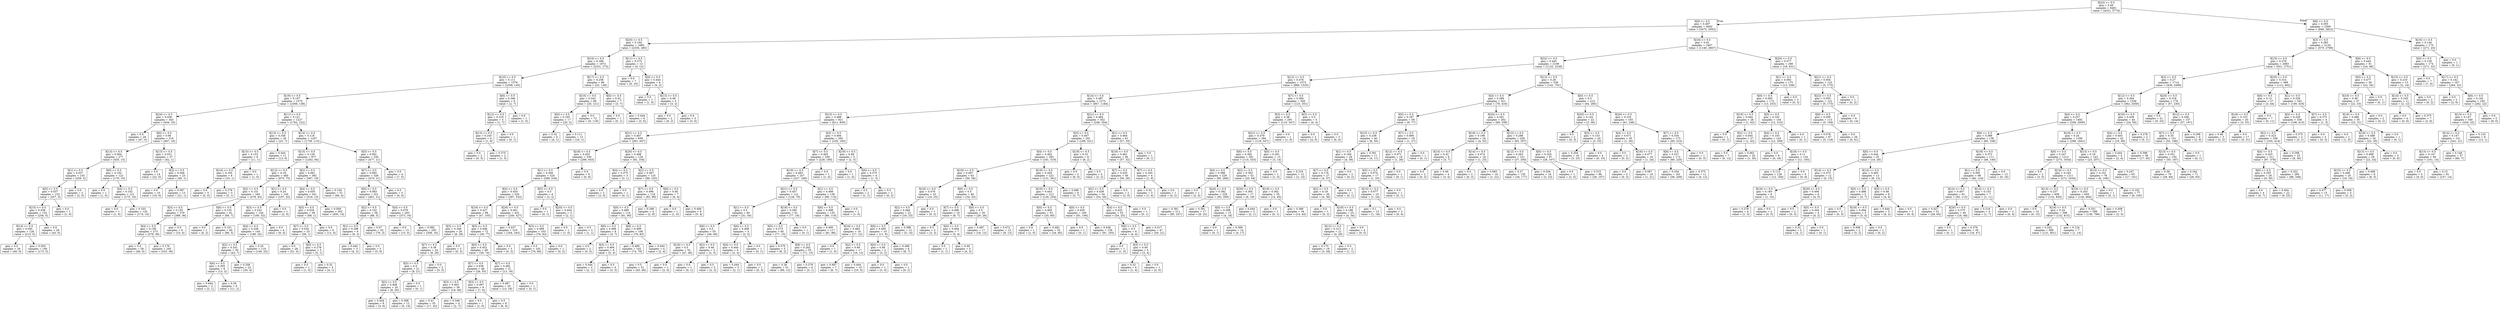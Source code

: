 digraph Tree {
node [shape=box] ;
0 [label="X[23] <= 0.5\ngini = 0.49\nsamples = 6401\nvalue = [4321, 5774]"] ;
1 [label="X[9] <= 0.5\ngini = 0.497\nsamples = 4092\nvalue = [3475, 2952]"] ;
0 -> 1 [labeldistance=2.5, labelangle=45, headlabel="True"] ;
2 [label="X[20] <= 0.5\ngini = 0.194\nsamples = 1685\nvalue = [2335, 285]"] ;
1 -> 2 ;
3 [label="X[16] <= 0.5\ngini = 0.188\nsamples = 1672\nvalue = [2331, 273]"] ;
2 -> 3 ;
4 [label="X[10] <= 0.5\ngini = 0.111\nsamples = 1576\nvalue = [2308, 145]"] ;
3 -> 4 ;
5 [label="X[19] <= 0.5\ngini = 0.107\nsamples = 1570\nvalue = [2306, 138]"] ;
4 -> 5 ;
6 [label="X[24] <= 0.5\ngini = 0.056\nsamples = 343\nvalue = [544, 16]"] ;
5 -> 6 ;
7 [label="gini = 0.0\nsamples = 29\nvalue = [47, 0]"] ;
6 -> 7 ;
8 [label="X[6] <= 0.5\ngini = 0.06\nsamples = 314\nvalue = [497, 16]"] ;
6 -> 8 ;
9 [label="X[13] <= 0.5\ngini = 0.064\nsamples = 277\nvalue = [435, 15]"] ;
8 -> 9 ;
10 [label="X[1] <= 0.5\ngini = 0.037\nsamples = 155\nvalue = [259, 5]"] ;
9 -> 10 ;
11 [label="X[5] <= 0.5\ngini = 0.037\nsamples = 153\nvalue = [257, 5]"] ;
10 -> 11 ;
12 [label="X[15] <= 0.5\ngini = 0.038\nsamples = 152\nvalue = [256, 5]"] ;
11 -> 12 ;
13 [label="X[14] <= 0.5\ngini = 0.045\nsamples = 126\nvalue = [213, 5]"] ;
12 -> 13 ;
14 [label="gini = 0.0\nsamples = 26\nvalue = [40, 0]"] ;
13 -> 14 ;
15 [label="gini = 0.055\nsamples = 100\nvalue = [173, 5]"] ;
13 -> 15 ;
16 [label="gini = 0.0\nsamples = 26\nvalue = [43, 0]"] ;
12 -> 16 ;
17 [label="gini = 0.0\nsamples = 1\nvalue = [1, 0]"] ;
11 -> 17 ;
18 [label="gini = 0.0\nsamples = 2\nvalue = [2, 0]"] ;
10 -> 18 ;
19 [label="X[0] <= 0.5\ngini = 0.102\nsamples = 122\nvalue = [176, 10]"] ;
9 -> 19 ;
20 [label="gini = 0.0\nsamples = 1\nvalue = [1, 0]"] ;
19 -> 20 ;
21 [label="X[4] <= 0.5\ngini = 0.102\nsamples = 121\nvalue = [175, 10]"] ;
19 -> 21 ;
22 [label="gini = 0.0\nsamples = 1\nvalue = [1, 0]"] ;
21 -> 22 ;
23 [label="gini = 0.103\nsamples = 120\nvalue = [174, 10]"] ;
21 -> 23 ;
24 [label="X[13] <= 0.5\ngini = 0.031\nsamples = 37\nvalue = [62, 1]"] ;
8 -> 24 ;
25 [label="gini = 0.0\nsamples = 14\nvalue = [22, 0]"] ;
24 -> 25 ;
26 [label="X[2] <= 0.5\ngini = 0.048\nsamples = 23\nvalue = [40, 1]"] ;
24 -> 26 ;
27 [label="gini = 0.0\nsamples = 10\nvalue = [19, 0]"] ;
26 -> 27 ;
28 [label="gini = 0.087\nsamples = 13\nvalue = [21, 1]"] ;
26 -> 28 ;
29 [label="X[11] <= 0.5\ngini = 0.121\nsamples = 1227\nvalue = [1762, 122]"] ;
5 -> 29 ;
30 [label="X[13] <= 0.5\ngini = 0.358\nsamples = 20\nvalue = [23, 7]"] ;
29 -> 30 ;
31 [label="X[15] <= 0.5\ngini = 0.153\nsamples = 9\nvalue = [11, 1]"] ;
30 -> 31 ;
32 [label="X[14] <= 0.5\ngini = 0.165\nsamples = 8\nvalue = [10, 1]"] ;
31 -> 32 ;
33 [label="gini = 0.0\nsamples = 5\nvalue = [5, 0]"] ;
32 -> 33 ;
34 [label="gini = 0.278\nsamples = 3\nvalue = [5, 1]"] ;
32 -> 34 ;
35 [label="gini = 0.0\nsamples = 1\nvalue = [1, 0]"] ;
31 -> 35 ;
36 [label="gini = 0.444\nsamples = 11\nvalue = [12, 6]"] ;
30 -> 36 ;
37 [label="X[14] <= 0.5\ngini = 0.116\nsamples = 1207\nvalue = [1739, 115]"] ;
29 -> 37 ;
38 [label="X[15] <= 0.5\ngini = 0.129\nsamples = 877\nvalue = [1262, 94]"] ;
37 -> 38 ;
39 [label="X[12] <= 0.5\ngini = 0.18\nsamples = 485\nvalue = [675, 75]"] ;
38 -> 39 ;
40 [label="X[2] <= 0.5\ngini = 0.151\nsamples = 340\nvalue = [478, 43]"] ;
39 -> 40 ;
41 [label="X[3] <= 0.5\ngini = 0.155\nsamples = 279\nvalue = [389, 36]"] ;
40 -> 41 ;
42 [label="X[4] <= 0.5\ngini = 0.158\nsamples = 273\nvalue = [379, 36]"] ;
41 -> 42 ;
43 [label="gini = 0.0\nsamples = 28\nvalue = [46, 0]"] ;
42 -> 43 ;
44 [label="gini = 0.176\nsamples = 245\nvalue = [333, 36]"] ;
42 -> 44 ;
45 [label="gini = 0.0\nsamples = 6\nvalue = [10, 0]"] ;
41 -> 45 ;
46 [label="X[6] <= 0.5\ngini = 0.135\nsamples = 61\nvalue = [89, 7]"] ;
40 -> 46 ;
47 [label="gini = 0.0\nsamples = 1\nvalue = [0, 2]"] ;
46 -> 47 ;
48 [label="gini = 0.101\nsamples = 60\nvalue = [89, 5]"] ;
46 -> 48 ;
49 [label="X[1] <= 0.5\ngini = 0.24\nsamples = 145\nvalue = [197, 32]"] ;
39 -> 49 ;
50 [label="X[3] <= 0.5\ngini = 0.242\nsamples = 144\nvalue = [195, 32]"] ;
49 -> 50 ;
51 [label="X[4] <= 0.5\ngini = 0.248\nsamples = 140\nvalue = [189, 32]"] ;
50 -> 51 ;
52 [label="X[2] <= 0.5\ngini = 0.241\nsamples = 30\nvalue = [43, 7]"] ;
51 -> 52 ;
53 [label="X[6] <= 0.5\ngini = 0.305\nsamples = 8\nvalue = [13, 3]"] ;
52 -> 53 ;
54 [label="gini = 0.444\nsamples = 2\nvalue = [2, 1]"] ;
53 -> 54 ;
55 [label="gini = 0.26\nsamples = 6\nvalue = [11, 2]"] ;
53 -> 55 ;
56 [label="gini = 0.208\nsamples = 22\nvalue = [30, 4]"] ;
52 -> 56 ;
57 [label="gini = 0.25\nsamples = 110\nvalue = [146, 25]"] ;
51 -> 57 ;
58 [label="gini = 0.0\nsamples = 4\nvalue = [6, 0]"] ;
50 -> 58 ;
59 [label="gini = 0.0\nsamples = 1\nvalue = [2, 0]"] ;
49 -> 59 ;
60 [label="X[2] <= 0.5\ngini = 0.061\nsamples = 392\nvalue = [587, 19]"] ;
38 -> 60 ;
61 [label="X[4] <= 0.5\ngini = 0.055\nsamples = 341\nvalue = [518, 15]"] ;
60 -> 61 ;
62 [label="X[5] <= 0.5\ngini = 0.029\nsamples = 39\nvalue = [68, 1]"] ;
61 -> 62 ;
63 [label="X[7] <= 0.5\ngini = 0.034\nsamples = 33\nvalue = [56, 1]"] ;
62 -> 63 ;
64 [label="gini = 0.0\nsamples = 28\nvalue = [51, 0]"] ;
63 -> 64 ;
65 [label="X[0] <= 0.5\ngini = 0.278\nsamples = 5\nvalue = [5, 1]"] ;
63 -> 65 ;
66 [label="gini = 0.0\nsamples = 1\nvalue = [1, 0]"] ;
65 -> 66 ;
67 [label="gini = 0.32\nsamples = 4\nvalue = [4, 1]"] ;
65 -> 67 ;
68 [label="gini = 0.0\nsamples = 6\nvalue = [12, 0]"] ;
62 -> 68 ;
69 [label="gini = 0.059\nsamples = 302\nvalue = [450, 14]"] ;
61 -> 69 ;
70 [label="gini = 0.104\nsamples = 51\nvalue = [69, 4]"] ;
60 -> 70 ;
71 [label="X[5] <= 0.5\ngini = 0.081\nsamples = 330\nvalue = [477, 21]"] ;
37 -> 71 ;
72 [label="X[7] <= 0.5\ngini = 0.082\nsamples = 326\nvalue = [470, 21]"] ;
71 -> 72 ;
73 [label="X[0] <= 0.5\ngini = 0.083\nsamples = 321\nvalue = [461, 21]"] ;
72 -> 73 ;
74 [label="X[2] <= 0.5\ngini = 0.102\nsamples = 58\nvalue = [88, 5]"] ;
73 -> 74 ;
75 [label="X[1] <= 0.5\ngini = 0.298\nsamples = 6\nvalue = [9, 2]"] ;
74 -> 75 ;
76 [label="gini = 0.444\nsamples = 3\nvalue = [4, 2]"] ;
75 -> 76 ;
77 [label="gini = 0.0\nsamples = 3\nvalue = [5, 0]"] ;
75 -> 77 ;
78 [label="gini = 0.07\nsamples = 52\nvalue = [79, 3]"] ;
74 -> 78 ;
79 [label="X[4] <= 0.5\ngini = 0.079\nsamples = 263\nvalue = [373, 16]"] ;
73 -> 79 ;
80 [label="gini = 0.0\nsamples = 13\nvalue = [15, 0]"] ;
79 -> 80 ;
81 [label="gini = 0.082\nsamples = 250\nvalue = [358, 16]"] ;
79 -> 81 ;
82 [label="gini = 0.0\nsamples = 5\nvalue = [9, 0]"] ;
72 -> 82 ;
83 [label="gini = 0.0\nsamples = 4\nvalue = [7, 0]"] ;
71 -> 83 ;
84 [label="X[6] <= 0.5\ngini = 0.346\nsamples = 6\nvalue = [2, 7]"] ;
4 -> 84 ;
85 [label="X[12] <= 0.5\ngini = 0.219\nsamples = 5\nvalue = [1, 7]"] ;
84 -> 85 ;
86 [label="X[13] <= 0.5\ngini = 0.245\nsamples = 4\nvalue = [1, 6]"] ;
85 -> 86 ;
87 [label="gini = 0.0\nsamples = 2\nvalue = [0, 3]"] ;
86 -> 87 ;
88 [label="gini = 0.375\nsamples = 2\nvalue = [1, 3]"] ;
86 -> 88 ;
89 [label="gini = 0.0\nsamples = 1\nvalue = [0, 1]"] ;
85 -> 89 ;
90 [label="gini = 0.0\nsamples = 1\nvalue = [1, 0]"] ;
84 -> 90 ;
91 [label="X[17] <= 0.5\ngini = 0.258\nsamples = 96\nvalue = [23, 128]"] ;
3 -> 91 ;
92 [label="X[10] <= 0.5\ngini = 0.243\nsamples = 89\nvalue = [20, 121]"] ;
91 -> 92 ;
93 [label="X[0] <= 0.5\ngini = 0.165\nsamples = 17\nvalue = [20, 2]"] ;
92 -> 93 ;
94 [label="gini = 0.32\nsamples = 4\nvalue = [4, 1]"] ;
93 -> 94 ;
95 [label="gini = 0.111\nsamples = 13\nvalue = [16, 1]"] ;
93 -> 95 ;
96 [label="gini = 0.0\nsamples = 72\nvalue = [0, 119]"] ;
92 -> 96 ;
97 [label="X[0] <= 0.5\ngini = 0.42\nsamples = 7\nvalue = [3, 7]"] ;
91 -> 97 ;
98 [label="gini = 0.0\nsamples = 1\nvalue = [0, 1]"] ;
97 -> 98 ;
99 [label="gini = 0.444\nsamples = 6\nvalue = [3, 6]"] ;
97 -> 99 ;
100 [label="X[11] <= 0.5\ngini = 0.375\nsamples = 13\nvalue = [4, 12]"] ;
2 -> 100 ;
101 [label="gini = 0.0\nsamples = 7\nvalue = [0, 10]"] ;
100 -> 101 ;
102 [label="X[0] <= 0.5\ngini = 0.444\nsamples = 6\nvalue = [4, 2]"] ;
100 -> 102 ;
103 [label="gini = 0.0\nsamples = 1\nvalue = [1, 0]"] ;
102 -> 103 ;
104 [label="X[13] <= 0.5\ngini = 0.48\nsamples = 5\nvalue = [3, 2]"] ;
102 -> 104 ;
105 [label="gini = 0.0\nsamples = 2\nvalue = [0, 2]"] ;
104 -> 105 ;
106 [label="gini = 0.0\nsamples = 3\nvalue = [3, 0]"] ;
104 -> 106 ;
107 [label="X[16] <= 0.5\ngini = 0.42\nsamples = 2407\nvalue = [1140, 2667]"] ;
1 -> 107 ;
108 [label="X[22] <= 0.5\ngini = 0.445\nsamples = 2109\nvalue = [1122, 2236]"] ;
107 -> 108 ;
109 [label="X[12] <= 0.5\ngini = 0.476\nsamples = 1573\nvalue = [980, 1535]"] ;
108 -> 109 ;
110 [label="X[14] <= 0.5\ngini = 0.487\nsamples = 1273\nvalue = [857, 1184]"] ;
109 -> 110 ;
111 [label="X[15] <= 0.5\ngini = 0.488\nsamples = 921\nvalue = [611, 830]"] ;
110 -> 111 ;
112 [label="X[21] <= 0.5\ngini = 0.467\nsamples = 658\nvalue = [381, 647]"] ;
111 -> 112 ;
113 [label="X[18] <= 0.5\ngini = 0.453\nsamples = 530\nvalue = [289, 543]"] ;
112 -> 113 ;
114 [label="X[1] <= 0.5\ngini = 0.456\nsamples = 524\nvalue = [289, 534]"] ;
113 -> 114 ;
115 [label="X[4] <= 0.5\ngini = 0.455\nsamples = 520\nvalue = [287, 532]"] ;
114 -> 115 ;
116 [label="X[19] <= 0.5\ngini = 0.427\nsamples = 98\nvalue = [47, 105]"] ;
115 -> 116 ;
117 [label="X[3] <= 0.5\ngini = 0.346\nsamples = 26\nvalue = [8, 28]"] ;
116 -> 117 ;
118 [label="X[7] <= 0.5\ngini = 0.36\nsamples = 24\nvalue = [8, 26]"] ;
117 -> 118 ;
119 [label="X[5] <= 0.5\ngini = 0.4\nsamples = 21\nvalue = [8, 21]"] ;
118 -> 119 ;
120 [label="X[2] <= 0.5\ngini = 0.408\nsamples = 20\nvalue = [8, 20]"] ;
119 -> 120 ;
121 [label="gini = 0.444\nsamples = 8\nvalue = [3, 6]"] ;
120 -> 121 ;
122 [label="gini = 0.388\nsamples = 12\nvalue = [5, 14]"] ;
120 -> 122 ;
123 [label="gini = 0.0\nsamples = 1\nvalue = [0, 1]"] ;
119 -> 123 ;
124 [label="gini = 0.0\nsamples = 3\nvalue = [0, 5]"] ;
118 -> 124 ;
125 [label="gini = 0.0\nsamples = 2\nvalue = [0, 2]"] ;
117 -> 125 ;
126 [label="X[5] <= 0.5\ngini = 0.446\nsamples = 72\nvalue = [39, 77]"] ;
116 -> 126 ;
127 [label="X[0] <= 0.5\ngini = 0.452\nsamples = 69\nvalue = [39, 74]"] ;
126 -> 127 ;
128 [label="X[7] <= 0.5\ngini = 0.436\nsamples = 48\nvalue = [26, 55]"] ;
127 -> 128 ;
129 [label="X[3] <= 0.5\ngini = 0.403\nsamples = 39\nvalue = [19, 49]"] ;
128 -> 129 ;
130 [label="gini = 0.41\nsamples = 35\nvalue = [17, 42]"] ;
129 -> 130 ;
131 [label="gini = 0.346\nsamples = 4\nvalue = [2, 7]"] ;
129 -> 131 ;
132 [label="X[3] <= 0.5\ngini = 0.497\nsamples = 9\nvalue = [7, 6]"] ;
128 -> 132 ;
133 [label="gini = 0.0\nsamples = 1\nvalue = [1, 0]"] ;
132 -> 133 ;
134 [label="gini = 0.5\nsamples = 8\nvalue = [6, 6]"] ;
132 -> 134 ;
135 [label="X[7] <= 0.5\ngini = 0.482\nsamples = 21\nvalue = [13, 19]"] ;
127 -> 135 ;
136 [label="gini = 0.487\nsamples = 20\nvalue = [13, 18]"] ;
135 -> 136 ;
137 [label="gini = 0.0\nsamples = 1\nvalue = [0, 1]"] ;
135 -> 137 ;
138 [label="gini = 0.0\nsamples = 3\nvalue = [0, 3]"] ;
126 -> 138 ;
139 [label="X[20] <= 0.5\ngini = 0.461\nsamples = 422\nvalue = [240, 427]"] ;
115 -> 139 ;
140 [label="gini = 0.437\nsamples = 319\nvalue = [164, 345]"] ;
139 -> 140 ;
141 [label="X[3] <= 0.5\ngini = 0.499\nsamples = 103\nvalue = [76, 82]"] ;
139 -> 141 ;
142 [label="gini = 0.5\nsamples = 102\nvalue = [76, 80]"] ;
141 -> 142 ;
143 [label="gini = 0.0\nsamples = 1\nvalue = [0, 2]"] ;
141 -> 143 ;
144 [label="X[5] <= 0.5\ngini = 0.5\nsamples = 4\nvalue = [2, 2]"] ;
114 -> 144 ;
145 [label="gini = 0.0\nsamples = 1\nvalue = [0, 1]"] ;
144 -> 145 ;
146 [label="X[20] <= 0.5\ngini = 0.444\nsamples = 3\nvalue = [2, 1]"] ;
144 -> 146 ;
147 [label="gini = 0.0\nsamples = 1\nvalue = [1, 0]"] ;
146 -> 147 ;
148 [label="gini = 0.5\nsamples = 2\nvalue = [1, 1]"] ;
146 -> 148 ;
149 [label="gini = 0.0\nsamples = 6\nvalue = [0, 9]"] ;
113 -> 149 ;
150 [label="X[20] <= 0.5\ngini = 0.498\nsamples = 128\nvalue = [92, 104]"] ;
112 -> 150 ;
151 [label="X[4] <= 0.5\ngini = 0.375\nsamples = 3\nvalue = [3, 1]"] ;
150 -> 151 ;
152 [label="gini = 0.0\nsamples = 2\nvalue = [3, 0]"] ;
151 -> 152 ;
153 [label="gini = 0.0\nsamples = 1\nvalue = [0, 1]"] ;
151 -> 153 ;
154 [label="X[2] <= 0.5\ngini = 0.497\nsamples = 125\nvalue = [89, 103]"] ;
150 -> 154 ;
155 [label="X[7] <= 0.5\ngini = 0.496\nsamples = 118\nvalue = [83, 99]"] ;
154 -> 155 ;
156 [label="X[0] <= 0.5\ngini = 0.499\nsamples = 114\nvalue = [81, 90]"] ;
155 -> 156 ;
157 [label="X[6] <= 0.5\ngini = 0.486\nsamples = 8\nvalue = [5, 7]"] ;
156 -> 157 ;
158 [label="gini = 0.0\nsamples = 2\nvalue = [0, 3]"] ;
157 -> 158 ;
159 [label="X[3] <= 0.5\ngini = 0.494\nsamples = 6\nvalue = [5, 4]"] ;
157 -> 159 ;
160 [label="gini = 0.444\nsamples = 2\nvalue = [2, 1]"] ;
159 -> 160 ;
161 [label="gini = 0.5\nsamples = 4\nvalue = [3, 3]"] ;
159 -> 161 ;
162 [label="X[6] <= 0.5\ngini = 0.499\nsamples = 106\nvalue = [76, 83]"] ;
156 -> 162 ;
163 [label="gini = 0.499\nsamples = 102\nvalue = [74, 79]"] ;
162 -> 163 ;
164 [label="gini = 0.444\nsamples = 4\nvalue = [2, 4]"] ;
162 -> 164 ;
165 [label="gini = 0.298\nsamples = 4\nvalue = [2, 9]"] ;
155 -> 165 ;
166 [label="X[6] <= 0.5\ngini = 0.48\nsamples = 7\nvalue = [6, 4]"] ;
154 -> 166 ;
167 [label="gini = 0.0\nsamples = 1\nvalue = [1, 0]"] ;
166 -> 167 ;
168 [label="gini = 0.494\nsamples = 6\nvalue = [5, 4]"] ;
166 -> 168 ;
169 [label="X[3] <= 0.5\ngini = 0.494\nsamples = 263\nvalue = [230, 183]"] ;
111 -> 169 ;
170 [label="X[7] <= 0.5\ngini = 0.493\nsamples = 258\nvalue = [228, 180]"] ;
169 -> 170 ;
171 [label="X[19] <= 0.5\ngini = 0.493\nsamples = 257\nvalue = [227, 180]"] ;
170 -> 171 ;
172 [label="X[21] <= 0.5\ngini = 0.457\nsamples = 121\nvalue = [128, 70]"] ;
171 -> 172 ;
173 [label="X[1] <= 0.5\ngini = 0.5\nsamples = 60\nvalue = [51, 54]"] ;
172 -> 173 ;
174 [label="X[6] <= 0.5\ngini = 0.5\nsamples = 55\nvalue = [49, 49]"] ;
173 -> 174 ;
175 [label="X[18] <= 0.5\ngini = 0.5\nsamples = 52\nvalue = [47, 46]"] ;
174 -> 175 ;
176 [label="gini = 0.5\nsamples = 51\nvalue = [45, 46]"] ;
175 -> 176 ;
177 [label="gini = 0.0\nsamples = 1\nvalue = [2, 0]"] ;
175 -> 177 ;
178 [label="X[2] <= 0.5\ngini = 0.48\nsamples = 3\nvalue = [2, 3]"] ;
174 -> 178 ;
179 [label="gini = 0.0\nsamples = 1\nvalue = [0, 1]"] ;
178 -> 179 ;
180 [label="gini = 0.5\nsamples = 2\nvalue = [2, 2]"] ;
178 -> 180 ;
181 [label="X[6] <= 0.5\ngini = 0.408\nsamples = 5\nvalue = [2, 5]"] ;
173 -> 181 ;
182 [label="X[4] <= 0.5\ngini = 0.444\nsamples = 4\nvalue = [2, 4]"] ;
181 -> 182 ;
183 [label="gini = 0.444\nsamples = 3\nvalue = [2, 1]"] ;
182 -> 183 ;
184 [label="gini = 0.0\nsamples = 1\nvalue = [0, 3]"] ;
182 -> 184 ;
185 [label="gini = 0.0\nsamples = 1\nvalue = [0, 1]"] ;
181 -> 185 ;
186 [label="X[18] <= 0.5\ngini = 0.285\nsamples = 61\nvalue = [77, 16]"] ;
172 -> 186 ;
187 [label="X[0] <= 0.5\ngini = 0.273\nsamples = 60\nvalue = [77, 15]"] ;
186 -> 187 ;
188 [label="gini = 0.375\nsamples = 5\nvalue = [6, 2]"] ;
187 -> 188 ;
189 [label="X[6] <= 0.5\ngini = 0.262\nsamples = 55\nvalue = [71, 13]"] ;
187 -> 189 ;
190 [label="gini = 0.26\nsamples = 51\nvalue = [66, 12]"] ;
189 -> 190 ;
191 [label="gini = 0.278\nsamples = 4\nvalue = [5, 1]"] ;
189 -> 191 ;
192 [label="gini = 0.0\nsamples = 1\nvalue = [0, 1]"] ;
186 -> 192 ;
193 [label="X[1] <= 0.5\ngini = 0.499\nsamples = 136\nvalue = [99, 110]"] ;
171 -> 193 ;
194 [label="X[6] <= 0.5\ngini = 0.498\nsamples = 135\nvalue = [98, 110]"] ;
193 -> 194 ;
195 [label="gini = 0.495\nsamples = 117\nvalue = [81, 98]"] ;
194 -> 195 ;
196 [label="X[24] <= 0.5\ngini = 0.485\nsamples = 18\nvalue = [17, 12]"] ;
194 -> 196 ;
197 [label="gini = 0.0\nsamples = 1\nvalue = [1, 0]"] ;
196 -> 197 ;
198 [label="X[2] <= 0.5\ngini = 0.49\nsamples = 17\nvalue = [16, 12]"] ;
196 -> 198 ;
199 [label="gini = 0.497\nsamples = 7\nvalue = [6, 7]"] ;
198 -> 199 ;
200 [label="gini = 0.444\nsamples = 10\nvalue = [10, 5]"] ;
198 -> 200 ;
201 [label="gini = 0.0\nsamples = 1\nvalue = [1, 0]"] ;
193 -> 201 ;
202 [label="gini = 0.0\nsamples = 1\nvalue = [1, 0]"] ;
170 -> 202 ;
203 [label="X[19] <= 0.5\ngini = 0.48\nsamples = 5\nvalue = [2, 3]"] ;
169 -> 203 ;
204 [label="gini = 0.0\nsamples = 1\nvalue = [1, 0]"] ;
203 -> 204 ;
205 [label="X[6] <= 0.5\ngini = 0.375\nsamples = 4\nvalue = [1, 3]"] ;
203 -> 205 ;
206 [label="gini = 0.5\nsamples = 2\nvalue = [1, 1]"] ;
205 -> 206 ;
207 [label="gini = 0.0\nsamples = 2\nvalue = [0, 2]"] ;
205 -> 207 ;
208 [label="X[21] <= 0.5\ngini = 0.484\nsamples = 352\nvalue = [246, 354]"] ;
110 -> 208 ;
209 [label="X[3] <= 0.5\ngini = 0.467\nsamples = 291\nvalue = [189, 321]"] ;
208 -> 209 ;
210 [label="X[4] <= 0.5\ngini = 0.462\nsamples = 285\nvalue = [181, 319]"] ;
209 -> 210 ;
211 [label="X[19] <= 0.5\ngini = 0.497\nsamples = 63\nvalue = [50, 58]"] ;
210 -> 211 ;
212 [label="X[18] <= 0.5\ngini = 0.476\nsamples = 23\nvalue = [16, 25]"] ;
211 -> 212 ;
213 [label="X[2] <= 0.5\ngini = 0.484\nsamples = 22\nvalue = [16, 23]"] ;
212 -> 213 ;
214 [label="X[6] <= 0.5\ngini = 0.495\nsamples = 10\nvalue = [11, 9]"] ;
213 -> 214 ;
215 [label="X[0] <= 0.5\ngini = 0.48\nsamples = 2\nvalue = [3, 2]"] ;
214 -> 215 ;
216 [label="gini = 0.0\nsamples = 1\nvalue = [3, 0]"] ;
215 -> 216 ;
217 [label="gini = 0.0\nsamples = 1\nvalue = [0, 2]"] ;
215 -> 217 ;
218 [label="gini = 0.498\nsamples = 8\nvalue = [8, 7]"] ;
214 -> 218 ;
219 [label="gini = 0.388\nsamples = 12\nvalue = [5, 14]"] ;
213 -> 219 ;
220 [label="gini = 0.0\nsamples = 1\nvalue = [0, 2]"] ;
212 -> 220 ;
221 [label="X[6] <= 0.5\ngini = 0.5\nsamples = 40\nvalue = [34, 33]"] ;
211 -> 221 ;
222 [label="X[7] <= 0.5\ngini = 0.498\nsamples = 10\nvalue = [8, 7]"] ;
221 -> 222 ;
223 [label="gini = 0.5\nsamples = 3\nvalue = [3, 3]"] ;
222 -> 223 ;
224 [label="X[0] <= 0.5\ngini = 0.494\nsamples = 7\nvalue = [5, 4]"] ;
222 -> 224 ;
225 [label="gini = 0.5\nsamples = 2\nvalue = [1, 1]"] ;
224 -> 225 ;
226 [label="gini = 0.49\nsamples = 5\nvalue = [4, 3]"] ;
224 -> 226 ;
227 [label="X[0] <= 0.5\ngini = 0.5\nsamples = 30\nvalue = [26, 26]"] ;
221 -> 227 ;
228 [label="gini = 0.487\nsamples = 17\nvalue = [18, 13]"] ;
227 -> 228 ;
229 [label="gini = 0.472\nsamples = 13\nvalue = [8, 13]"] ;
227 -> 229 ;
230 [label="X[18] <= 0.5\ngini = 0.445\nsamples = 222\nvalue = [131, 261]"] ;
210 -> 230 ;
231 [label="X[19] <= 0.5\ngini = 0.443\nsamples = 213\nvalue = [126, 254]"] ;
230 -> 231 ;
232 [label="X[0] <= 0.5\ngini = 0.465\nsamples = 53\nvalue = [35, 60]"] ;
231 -> 232 ;
233 [label="gini = 0.0\nsamples = 1\nvalue = [1, 0]"] ;
232 -> 233 ;
234 [label="gini = 0.462\nsamples = 52\nvalue = [34, 60]"] ;
232 -> 234 ;
235 [label="X[0] <= 0.5\ngini = 0.435\nsamples = 160\nvalue = [91, 194]"] ;
231 -> 235 ;
236 [label="gini = 0.0\nsamples = 1\nvalue = [0, 1]"] ;
235 -> 236 ;
237 [label="gini = 0.436\nsamples = 159\nvalue = [91, 193]"] ;
235 -> 237 ;
238 [label="gini = 0.486\nsamples = 9\nvalue = [5, 7]"] ;
230 -> 238 ;
239 [label="X[19] <= 0.5\ngini = 0.32\nsamples = 6\nvalue = [8, 2]"] ;
209 -> 239 ;
240 [label="gini = 0.0\nsamples = 2\nvalue = [6, 0]"] ;
239 -> 240 ;
241 [label="gini = 0.5\nsamples = 4\nvalue = [2, 2]"] ;
239 -> 241 ;
242 [label="X[1] <= 0.5\ngini = 0.464\nsamples = 61\nvalue = [57, 33]"] ;
208 -> 242 ;
243 [label="X[18] <= 0.5\ngini = 0.461\nsamples = 60\nvalue = [57, 32]"] ;
242 -> 243 ;
244 [label="X[7] <= 0.5\ngini = 0.433\nsamples = 56\nvalue = [56, 26]"] ;
243 -> 244 ;
245 [label="X[2] <= 0.5\ngini = 0.439\nsamples = 54\nvalue = [54, 26]"] ;
244 -> 245 ;
246 [label="X[4] <= 0.5\ngini = 0.433\nsamples = 53\nvalue = [54, 25]"] ;
245 -> 246 ;
247 [label="X[6] <= 0.5\ngini = 0.5\nsamples = 6\nvalue = [4, 4]"] ;
246 -> 247 ;
248 [label="gini = 0.0\nsamples = 1\nvalue = [1, 0]"] ;
247 -> 248 ;
249 [label="X[3] <= 0.5\ngini = 0.49\nsamples = 5\nvalue = [3, 4]"] ;
247 -> 249 ;
250 [label="gini = 0.32\nsamples = 4\nvalue = [1, 4]"] ;
249 -> 250 ;
251 [label="gini = 0.0\nsamples = 1\nvalue = [2, 0]"] ;
249 -> 251 ;
252 [label="gini = 0.417\nsamples = 47\nvalue = [50, 21]"] ;
246 -> 252 ;
253 [label="gini = 0.0\nsamples = 1\nvalue = [0, 1]"] ;
245 -> 253 ;
254 [label="gini = 0.0\nsamples = 2\nvalue = [2, 0]"] ;
244 -> 254 ;
255 [label="X[7] <= 0.5\ngini = 0.245\nsamples = 4\nvalue = [1, 6]"] ;
243 -> 255 ;
256 [label="gini = 0.32\nsamples = 3\nvalue = [1, 4]"] ;
255 -> 256 ;
257 [label="gini = 0.0\nsamples = 1\nvalue = [0, 2]"] ;
255 -> 257 ;
258 [label="gini = 0.0\nsamples = 1\nvalue = [0, 1]"] ;
242 -> 258 ;
259 [label="X[7] <= 0.5\ngini = 0.384\nsamples = 300\nvalue = [123, 351]"] ;
109 -> 259 ;
260 [label="X[3] <= 0.5\ngini = 0.38\nsamples = 295\nvalue = [119, 347]"] ;
259 -> 260 ;
261 [label="X[21] <= 0.5\ngini = 0.379\nsamples = 294\nvalue = [118, 347]"] ;
260 -> 261 ;
262 [label="X[6] <= 0.5\ngini = 0.382\nsamples = 281\nvalue = [115, 333]"] ;
261 -> 262 ;
263 [label="X[4] <= 0.5\ngini = 0.386\nsamples = 229\nvalue = [95, 269]"] ;
262 -> 263 ;
264 [label="gini = 0.0\nsamples = 1\nvalue = [2, 0]"] ;
263 -> 264 ;
265 [label="X[20] <= 0.5\ngini = 0.382\nsamples = 228\nvalue = [93, 269]"] ;
263 -> 265 ;
266 [label="gini = 0.381\nsamples = 211\nvalue = [85, 247]"] ;
265 -> 266 ;
267 [label="gini = 0.391\nsamples = 17\nvalue = [8, 22]"] ;
265 -> 267 ;
268 [label="X[2] <= 0.5\ngini = 0.363\nsamples = 52\nvalue = [20, 64]"] ;
262 -> 268 ;
269 [label="X[20] <= 0.5\ngini = 0.365\nsamples = 17\nvalue = [6, 19]"] ;
268 -> 269 ;
270 [label="X[0] <= 0.5\ngini = 0.298\nsamples = 15\nvalue = [4, 18]"] ;
269 -> 270 ;
271 [label="gini = 0.0\nsamples = 1\nvalue = [0, 1]"] ;
270 -> 271 ;
272 [label="gini = 0.308\nsamples = 14\nvalue = [4, 17]"] ;
270 -> 272 ;
273 [label="gini = 0.444\nsamples = 2\nvalue = [2, 1]"] ;
269 -> 273 ;
274 [label="X[19] <= 0.5\ngini = 0.362\nsamples = 35\nvalue = [14, 45]"] ;
268 -> 274 ;
275 [label="gini = 0.0\nsamples = 1\nvalue = [0, 1]"] ;
274 -> 275 ;
276 [label="gini = 0.366\nsamples = 34\nvalue = [14, 44]"] ;
274 -> 276 ;
277 [label="X[0] <= 0.5\ngini = 0.291\nsamples = 13\nvalue = [3, 14]"] ;
261 -> 277 ;
278 [label="gini = 0.0\nsamples = 1\nvalue = [1, 0]"] ;
277 -> 278 ;
279 [label="gini = 0.219\nsamples = 12\nvalue = [2, 14]"] ;
277 -> 279 ;
280 [label="gini = 0.0\nsamples = 1\nvalue = [1, 0]"] ;
260 -> 280 ;
281 [label="X[3] <= 0.5\ngini = 0.5\nsamples = 5\nvalue = [4, 4]"] ;
259 -> 281 ;
282 [label="gini = 0.0\nsamples = 2\nvalue = [4, 0]"] ;
281 -> 282 ;
283 [label="gini = 0.0\nsamples = 3\nvalue = [0, 4]"] ;
281 -> 283 ;
284 [label="X[13] <= 0.5\ngini = 0.28\nsamples = 536\nvalue = [142, 701]"] ;
108 -> 284 ;
285 [label="X[4] <= 0.5\ngini = 0.266\nsamples = 321\nvalue = [78, 416]"] ;
284 -> 285 ;
286 [label="X[0] <= 0.5\ngini = 0.187\nsamples = 59\nvalue = [9, 77]"] ;
285 -> 286 ;
287 [label="X[15] <= 0.5\ngini = 0.238\nsamples = 40\nvalue = [8, 50]"] ;
286 -> 287 ;
288 [label="X[1] <= 0.5\ngini = 0.169\nsamples = 29\nvalue = [4, 39]"] ;
287 -> 288 ;
289 [label="X[7] <= 0.5\ngini = 0.176\nsamples = 27\nvalue = [4, 37]"] ;
288 -> 289 ;
290 [label="X[2] <= 0.5\ngini = 0.18\nsamples = 26\nvalue = [4, 36]"] ;
289 -> 290 ;
291 [label="gini = 0.0\nsamples = 1\nvalue = [0, 2]"] ;
290 -> 291 ;
292 [label="X[18] <= 0.5\ngini = 0.188\nsamples = 25\nvalue = [4, 34]"] ;
290 -> 292 ;
293 [label="X[12] <= 0.5\ngini = 0.213\nsamples = 21\nvalue = [4, 29]"] ;
292 -> 293 ;
294 [label="gini = 0.175\nsamples = 19\nvalue = [3, 28]"] ;
293 -> 294 ;
295 [label="gini = 0.5\nsamples = 2\nvalue = [1, 1]"] ;
293 -> 295 ;
296 [label="gini = 0.0\nsamples = 4\nvalue = [0, 5]"] ;
292 -> 296 ;
297 [label="gini = 0.0\nsamples = 1\nvalue = [0, 1]"] ;
289 -> 297 ;
298 [label="gini = 0.0\nsamples = 2\nvalue = [0, 2]"] ;
288 -> 298 ;
299 [label="gini = 0.391\nsamples = 11\nvalue = [4, 11]"] ;
287 -> 299 ;
300 [label="X[7] <= 0.5\ngini = 0.069\nsamples = 19\nvalue = [1, 27]"] ;
286 -> 300 ;
301 [label="X[12] <= 0.5\ngini = 0.071\nsamples = 18\nvalue = [1, 26]"] ;
300 -> 301 ;
302 [label="X[5] <= 0.5\ngini = 0.074\nsamples = 17\nvalue = [1, 25]"] ;
301 -> 302 ;
303 [label="X[15] <= 0.5\ngini = 0.077\nsamples = 16\nvalue = [1, 24]"] ;
302 -> 303 ;
304 [label="gini = 0.1\nsamples = 13\nvalue = [1, 18]"] ;
303 -> 304 ;
305 [label="gini = 0.0\nsamples = 3\nvalue = [0, 6]"] ;
303 -> 305 ;
306 [label="gini = 0.0\nsamples = 1\nvalue = [0, 1]"] ;
302 -> 306 ;
307 [label="gini = 0.0\nsamples = 1\nvalue = [0, 1]"] ;
301 -> 307 ;
308 [label="gini = 0.0\nsamples = 1\nvalue = [0, 1]"] ;
300 -> 308 ;
309 [label="X[20] <= 0.5\ngini = 0.281\nsamples = 262\nvalue = [69, 339]"] ;
285 -> 309 ;
310 [label="X[18] <= 0.5\ngini = 0.198\nsamples = 24\nvalue = [4, 32]"] ;
309 -> 310 ;
311 [label="X[14] <= 0.5\ngini = 0.42\nsamples = 6\nvalue = [3, 7]"] ;
310 -> 311 ;
312 [label="gini = 0.0\nsamples = 2\nvalue = [0, 3]"] ;
311 -> 312 ;
313 [label="gini = 0.49\nsamples = 4\nvalue = [3, 4]"] ;
311 -> 313 ;
314 [label="X[14] <= 0.5\ngini = 0.074\nsamples = 18\nvalue = [1, 25]"] ;
310 -> 314 ;
315 [label="gini = 0.0\nsamples = 2\nvalue = [0, 3]"] ;
314 -> 315 ;
316 [label="gini = 0.083\nsamples = 16\nvalue = [1, 22]"] ;
314 -> 316 ;
317 [label="X[15] <= 0.5\ngini = 0.288\nsamples = 238\nvalue = [65, 307]"] ;
309 -> 317 ;
318 [label="X[12] <= 0.5\ngini = 0.263\nsamples = 151\nvalue = [37, 200]"] ;
317 -> 318 ;
319 [label="gini = 0.27\nsamples = 135\nvalue = [34, 177]"] ;
318 -> 319 ;
320 [label="gini = 0.204\nsamples = 16\nvalue = [3, 23]"] ;
318 -> 320 ;
321 [label="X[0] <= 0.5\ngini = 0.329\nsamples = 87\nvalue = [28, 107]"] ;
317 -> 321 ;
322 [label="gini = 0.0\nsamples = 1\nvalue = [2, 0]"] ;
321 -> 322 ;
323 [label="gini = 0.315\nsamples = 86\nvalue = [26, 107]"] ;
321 -> 323 ;
324 [label="X[0] <= 0.5\ngini = 0.3\nsamples = 215\nvalue = [64, 285]"] ;
284 -> 324 ;
325 [label="X[20] <= 0.5\ngini = 0.142\nsamples = 22\nvalue = [3, 36]"] ;
324 -> 325 ;
326 [label="gini = 0.0\nsamples = 2\nvalue = [0, 3]"] ;
325 -> 326 ;
327 [label="X[3] <= 0.5\ngini = 0.153\nsamples = 20\nvalue = [3, 33]"] ;
325 -> 327 ;
328 [label="gini = 0.204\nsamples = 16\nvalue = [3, 23]"] ;
327 -> 328 ;
329 [label="gini = 0.0\nsamples = 4\nvalue = [0, 10]"] ;
327 -> 329 ;
330 [label="X[20] <= 0.5\ngini = 0.316\nsamples = 193\nvalue = [61, 249]"] ;
324 -> 330 ;
331 [label="X[4] <= 0.5\ngini = 0.071\nsamples = 20\nvalue = [1, 26]"] ;
330 -> 331 ;
332 [label="gini = 0.0\nsamples = 2\nvalue = [0, 2]"] ;
331 -> 332 ;
333 [label="X[18] <= 0.5\ngini = 0.077\nsamples = 18\nvalue = [1, 24]"] ;
331 -> 333 ;
334 [label="gini = 0.0\nsamples = 2\nvalue = [0, 3]"] ;
333 -> 334 ;
335 [label="gini = 0.087\nsamples = 16\nvalue = [1, 21]"] ;
333 -> 335 ;
336 [label="X[7] <= 0.5\ngini = 0.334\nsamples = 173\nvalue = [60, 223]"] ;
330 -> 336 ;
337 [label="X[6] <= 0.5\ngini = 0.337\nsamples = 172\nvalue = [60, 220]"] ;
336 -> 337 ;
338 [label="gini = 0.334\nsamples = 161\nvalue = [56, 208]"] ;
337 -> 338 ;
339 [label="gini = 0.375\nsamples = 11\nvalue = [4, 12]"] ;
337 -> 339 ;
340 [label="gini = 0.0\nsamples = 1\nvalue = [0, 3]"] ;
336 -> 340 ;
341 [label="X[20] <= 0.5\ngini = 0.077\nsamples = 298\nvalue = [18, 431]"] ;
107 -> 341 ;
342 [label="X[1] <= 0.5\ngini = 0.092\nsamples = 175\nvalue = [13, 256]"] ;
341 -> 342 ;
343 [label="X[0] <= 0.5\ngini = 0.093\nsamples = 172\nvalue = [13, 253]"] ;
342 -> 343 ;
344 [label="X[19] <= 0.5\ngini = 0.044\nsamples = 28\nvalue = [1, 43]"] ;
343 -> 344 ;
345 [label="gini = 0.0\nsamples = 1\nvalue = [0, 1]"] ;
344 -> 345 ;
346 [label="X[2] <= 0.5\ngini = 0.045\nsamples = 27\nvalue = [1, 42]"] ;
344 -> 346 ;
347 [label="gini = 0.0\nsamples = 7\nvalue = [0, 12]"] ;
346 -> 347 ;
348 [label="gini = 0.062\nsamples = 20\nvalue = [1, 30]"] ;
346 -> 348 ;
349 [label="X[5] <= 0.5\ngini = 0.102\nsamples = 144\nvalue = [12, 210]"] ;
343 -> 349 ;
350 [label="X[4] <= 0.5\ngini = 0.103\nsamples = 143\nvalue = [12, 209]"] ;
349 -> 350 ;
351 [label="gini = 0.0\nsamples = 9\nvalue = [0, 16]"] ;
350 -> 351 ;
352 [label="X[18] <= 0.5\ngini = 0.11\nsamples = 134\nvalue = [12, 193]"] ;
350 -> 352 ;
353 [label="gini = 0.115\nsamples = 128\nvalue = [12, 184]"] ;
352 -> 353 ;
354 [label="gini = 0.0\nsamples = 6\nvalue = [0, 9]"] ;
352 -> 354 ;
355 [label="gini = 0.0\nsamples = 1\nvalue = [0, 1]"] ;
349 -> 355 ;
356 [label="gini = 0.0\nsamples = 3\nvalue = [0, 3]"] ;
342 -> 356 ;
357 [label="X[21] <= 0.5\ngini = 0.054\nsamples = 123\nvalue = [5, 175]"] ;
341 -> 357 ;
358 [label="X[22] <= 0.5\ngini = 0.055\nsamples = 122\nvalue = [5, 173]"] ;
357 -> 358 ;
359 [label="X[6] <= 0.5\ngini = 0.059\nsamples = 113\nvalue = [5, 159]"] ;
358 -> 359 ;
360 [label="gini = 0.078\nsamples = 87\nvalue = [5, 118]"] ;
359 -> 360 ;
361 [label="gini = 0.0\nsamples = 26\nvalue = [0, 41]"] ;
359 -> 361 ;
362 [label="gini = 0.0\nsamples = 9\nvalue = [0, 14]"] ;
358 -> 362 ;
363 [label="gini = 0.0\nsamples = 1\nvalue = [0, 2]"] ;
357 -> 363 ;
364 [label="X[8] <= 0.5\ngini = 0.355\nsamples = 2309\nvalue = [846, 2822]"] ;
0 -> 364 [labeldistance=2.5, labelangle=-45, headlabel="False"] ;
365 [label="X[3] <= 0.5\ngini = 0.283\nsamples = 2134\nvalue = [575, 2799]"] ;
364 -> 365 ;
366 [label="X[15] <= 0.5\ngini = 0.278\nsamples = 2083\nvalue = [551, 2751]"] ;
365 -> 366 ;
367 [label="X[2] <= 0.5\ngini = 0.27\nsamples = 1714\nvalue = [439, 2289]"] ;
366 -> 367 ;
368 [label="X[12] <= 0.5\ngini = 0.264\nsamples = 1536\nvalue = [382, 2059]"] ;
367 -> 368 ;
369 [label="X[4] <= 0.5\ngini = 0.257\nsamples = 1492\nvalue = [358, 2009]"] ;
368 -> 369 ;
370 [label="X[6] <= 0.5\ngini = 0.388\nsamples = 136\nvalue = [60, 168]"] ;
369 -> 370 ;
371 [label="X[0] <= 0.5\ngini = 0.444\nsamples = 25\nvalue = [14, 28]"] ;
370 -> 371 ;
372 [label="X[14] <= 0.5\ngini = 0.375\nsamples = 12\nvalue = [5, 15]"] ;
371 -> 372 ;
373 [label="X[18] <= 0.5\ngini = 0.165\nsamples = 6\nvalue = [1, 10]"] ;
372 -> 373 ;
374 [label="gini = 0.278\nsamples = 4\nvalue = [1, 5]"] ;
373 -> 374 ;
375 [label="gini = 0.0\nsamples = 2\nvalue = [0, 5]"] ;
373 -> 375 ;
376 [label="X[20] <= 0.5\ngini = 0.494\nsamples = 6\nvalue = [4, 5]"] ;
372 -> 376 ;
377 [label="gini = 0.0\nsamples = 2\nvalue = [0, 3]"] ;
376 -> 377 ;
378 [label="X[5] <= 0.5\ngini = 0.444\nsamples = 4\nvalue = [4, 2]"] ;
376 -> 378 ;
379 [label="gini = 0.32\nsamples = 3\nvalue = [4, 1]"] ;
378 -> 379 ;
380 [label="gini = 0.0\nsamples = 1\nvalue = [0, 1]"] ;
378 -> 380 ;
381 [label="X[14] <= 0.5\ngini = 0.483\nsamples = 13\nvalue = [9, 13]"] ;
371 -> 381 ;
382 [label="X[5] <= 0.5\ngini = 0.486\nsamples = 5\nvalue = [5, 7]"] ;
381 -> 382 ;
383 [label="gini = 0.0\nsamples = 2\nvalue = [0, 3]"] ;
382 -> 383 ;
384 [label="X[18] <= 0.5\ngini = 0.494\nsamples = 3\nvalue = [5, 4]"] ;
382 -> 384 ;
385 [label="gini = 0.408\nsamples = 2\nvalue = [5, 2]"] ;
384 -> 385 ;
386 [label="gini = 0.0\nsamples = 1\nvalue = [0, 2]"] ;
384 -> 386 ;
387 [label="X[5] <= 0.5\ngini = 0.48\nsamples = 8\nvalue = [4, 6]"] ;
381 -> 387 ;
388 [label="gini = 0.444\nsamples = 5\nvalue = [4, 2]"] ;
387 -> 388 ;
389 [label="gini = 0.0\nsamples = 3\nvalue = [0, 4]"] ;
387 -> 389 ;
390 [label="X[18] <= 0.5\ngini = 0.372\nsamples = 111\nvalue = [46, 140]"] ;
370 -> 390 ;
391 [label="X[1] <= 0.5\ngini = 0.395\nsamples = 98\nvalue = [46, 124]"] ;
390 -> 391 ;
392 [label="X[14] <= 0.5\ngini = 0.407\nsamples = 91\nvalue = [45, 113]"] ;
391 -> 392 ;
393 [label="gini = 0.427\nsamples = 51\nvalue = [29, 65]"] ;
392 -> 393 ;
394 [label="X[20] <= 0.5\ngini = 0.375\nsamples = 40\nvalue = [16, 48]"] ;
392 -> 394 ;
395 [label="gini = 0.0\nsamples = 1\nvalue = [0, 1]"] ;
394 -> 395 ;
396 [label="gini = 0.379\nsamples = 39\nvalue = [16, 47]"] ;
394 -> 396 ;
397 [label="X[14] <= 0.5\ngini = 0.153\nsamples = 7\nvalue = [1, 11]"] ;
391 -> 397 ;
398 [label="gini = 0.219\nsamples = 5\nvalue = [1, 7]"] ;
397 -> 398 ;
399 [label="gini = 0.0\nsamples = 2\nvalue = [0, 4]"] ;
397 -> 399 ;
400 [label="gini = 0.0\nsamples = 13\nvalue = [0, 16]"] ;
390 -> 400 ;
401 [label="X[18] <= 0.5\ngini = 0.24\nsamples = 1356\nvalue = [298, 1841]"] ;
369 -> 401 ;
402 [label="X[0] <= 0.5\ngini = 0.247\nsamples = 1213\nvalue = [275, 1634]"] ;
401 -> 402 ;
403 [label="gini = 0.0\nsamples = 2\nvalue = [3, 0]"] ;
402 -> 403 ;
404 [label="X[14] <= 0.5\ngini = 0.245\nsamples = 1211\nvalue = [272, 1634]"] ;
402 -> 404 ;
405 [label="X[13] <= 0.5\ngini = 0.237\nsamples = 606\nvalue = [132, 830]"] ;
404 -> 405 ;
406 [label="gini = 0.0\nsamples = 10\nvalue = [0, 15]"] ;
405 -> 406 ;
407 [label="X[19] <= 0.5\ngini = 0.24\nsamples = 596\nvalue = [132, 815]"] ;
405 -> 407 ;
408 [label="gini = 0.242\nsamples = 589\nvalue = [131, 801]"] ;
407 -> 408 ;
409 [label="gini = 0.124\nsamples = 7\nvalue = [1, 14]"] ;
407 -> 409 ;
410 [label="X[19] <= 0.5\ngini = 0.253\nsamples = 605\nvalue = [140, 804]"] ;
404 -> 410 ;
411 [label="gini = 0.251\nsamples = 598\nvalue = [138, 799]"] ;
410 -> 411 ;
412 [label="gini = 0.408\nsamples = 7\nvalue = [2, 5]"] ;
410 -> 412 ;
413 [label="X[13] <= 0.5\ngini = 0.18\nsamples = 143\nvalue = [23, 207]"] ;
401 -> 413 ;
414 [label="X[14] <= 0.5\ngini = 0.101\nsamples = 78\nvalue = [6, 106]"] ;
413 -> 414 ;
415 [label="gini = 0.0\nsamples = 1\nvalue = [0, 1]"] ;
414 -> 415 ;
416 [label="gini = 0.102\nsamples = 77\nvalue = [6, 105]"] ;
414 -> 416 ;
417 [label="gini = 0.247\nsamples = 65\nvalue = [17, 101]"] ;
413 -> 417 ;
418 [label="X[19] <= 0.5\ngini = 0.438\nsamples = 44\nvalue = [24, 50]"] ;
368 -> 418 ;
419 [label="X[4] <= 0.5\ngini = 0.403\nsamples = 42\nvalue = [19, 49]"] ;
418 -> 419 ;
420 [label="gini = 0.444\nsamples = 4\nvalue = [2, 4]"] ;
419 -> 420 ;
421 [label="gini = 0.398\nsamples = 38\nvalue = [17, 45]"] ;
419 -> 421 ;
422 [label="gini = 0.278\nsamples = 2\nvalue = [5, 1]"] ;
418 -> 422 ;
423 [label="X[20] <= 0.5\ngini = 0.318\nsamples = 178\nvalue = [57, 230]"] ;
367 -> 423 ;
424 [label="gini = 0.0\nsamples = 21\nvalue = [0, 33]"] ;
423 -> 424 ;
425 [label="X[12] <= 0.5\ngini = 0.348\nsamples = 157\nvalue = [57, 197]"] ;
423 -> 425 ;
426 [label="X[7] <= 0.5\ngini = 0.35\nsamples = 151\nvalue = [55, 188]"] ;
425 -> 426 ;
427 [label="X[13] <= 0.5\ngini = 0.351\nsamples = 150\nvalue = [55, 187]"] ;
426 -> 427 ;
428 [label="gini = 0.36\nsamples = 79\nvalue = [29, 94]"] ;
427 -> 428 ;
429 [label="gini = 0.342\nsamples = 71\nvalue = [26, 93]"] ;
427 -> 429 ;
430 [label="gini = 0.0\nsamples = 1\nvalue = [0, 1]"] ;
426 -> 430 ;
431 [label="gini = 0.298\nsamples = 6\nvalue = [2, 9]"] ;
425 -> 431 ;
432 [label="X[20] <= 0.5\ngini = 0.314\nsamples = 369\nvalue = [112, 462]"] ;
366 -> 432 ;
433 [label="X[6] <= 0.5\ngini = 0.12\nsamples = 27\nvalue = [3, 44]"] ;
432 -> 433 ;
434 [label="X[18] <= 0.5\ngini = 0.153\nsamples = 20\nvalue = [3, 33]"] ;
433 -> 434 ;
435 [label="gini = 0.48\nsamples = 3\nvalue = [3, 2]"] ;
434 -> 435 ;
436 [label="gini = 0.0\nsamples = 17\nvalue = [0, 31]"] ;
434 -> 436 ;
437 [label="gini = 0.0\nsamples = 7\nvalue = [0, 11]"] ;
433 -> 437 ;
438 [label="X[1] <= 0.5\ngini = 0.328\nsamples = 342\nvalue = [109, 418]"] ;
432 -> 438 ;
439 [label="X[5] <= 0.5\ngini = 0.328\nsamples = 338\nvalue = [108, 415]"] ;
438 -> 439 ;
440 [label="X[2] <= 0.5\ngini = 0.323\nsamples = 336\nvalue = [105, 414]"] ;
439 -> 440 ;
441 [label="X[4] <= 0.5\ngini = 0.325\nsamples = 311\nvalue = [97, 378]"] ;
440 -> 441 ;
442 [label="X[6] <= 0.5\ngini = 0.355\nsamples = 26\nvalue = [9, 30]"] ;
441 -> 442 ;
443 [label="gini = 0.0\nsamples = 4\nvalue = [0, 7]"] ;
442 -> 443 ;
444 [label="gini = 0.404\nsamples = 22\nvalue = [9, 23]"] ;
442 -> 444 ;
445 [label="gini = 0.322\nsamples = 285\nvalue = [88, 348]"] ;
441 -> 445 ;
446 [label="gini = 0.298\nsamples = 25\nvalue = [8, 36]"] ;
440 -> 446 ;
447 [label="gini = 0.375\nsamples = 2\nvalue = [3, 1]"] ;
439 -> 447 ;
448 [label="X[7] <= 0.5\ngini = 0.375\nsamples = 4\nvalue = [1, 3]"] ;
438 -> 448 ;
449 [label="gini = 0.0\nsamples = 3\nvalue = [0, 3]"] ;
448 -> 449 ;
450 [label="gini = 0.0\nsamples = 1\nvalue = [1, 0]"] ;
448 -> 450 ;
451 [label="X[6] <= 0.5\ngini = 0.444\nsamples = 51\nvalue = [24, 48]"] ;
365 -> 451 ;
452 [label="X[5] <= 0.5\ngini = 0.477\nsamples = 38\nvalue = [22, 34]"] ;
451 -> 452 ;
453 [label="X[19] <= 0.5\ngini = 0.48\nsamples = 37\nvalue = [22, 33]"] ;
452 -> 453 ;
454 [label="X[16] <= 0.5\ngini = 0.486\nsamples = 35\nvalue = [22, 31]"] ;
453 -> 454 ;
455 [label="X[18] <= 0.5\ngini = 0.488\nsamples = 34\nvalue = [22, 30]"] ;
454 -> 455 ;
456 [label="X[13] <= 0.5\ngini = 0.499\nsamples = 29\nvalue = [22, 24]"] ;
455 -> 456 ;
457 [label="X[15] <= 0.5\ngini = 0.496\nsamples = 20\nvalue = [16, 19]"] ;
456 -> 457 ;
458 [label="gini = 0.477\nsamples = 15\nvalue = [11, 17]"] ;
457 -> 458 ;
459 [label="gini = 0.408\nsamples = 5\nvalue = [5, 2]"] ;
457 -> 459 ;
460 [label="gini = 0.496\nsamples = 9\nvalue = [6, 5]"] ;
456 -> 460 ;
461 [label="gini = 0.0\nsamples = 5\nvalue = [0, 6]"] ;
455 -> 461 ;
462 [label="gini = 0.0\nsamples = 1\nvalue = [0, 1]"] ;
454 -> 462 ;
463 [label="gini = 0.0\nsamples = 2\nvalue = [0, 2]"] ;
453 -> 463 ;
464 [label="gini = 0.0\nsamples = 1\nvalue = [0, 1]"] ;
452 -> 464 ;
465 [label="X[15] <= 0.5\ngini = 0.219\nsamples = 13\nvalue = [2, 14]"] ;
451 -> 465 ;
466 [label="X[14] <= 0.5\ngini = 0.245\nsamples = 11\nvalue = [2, 12]"] ;
465 -> 466 ;
467 [label="gini = 0.0\nsamples = 4\nvalue = [0, 6]"] ;
466 -> 467 ;
468 [label="gini = 0.375\nsamples = 7\nvalue = [2, 6]"] ;
466 -> 468 ;
469 [label="gini = 0.0\nsamples = 2\nvalue = [0, 2]"] ;
465 -> 469 ;
470 [label="X[16] <= 0.5\ngini = 0.144\nsamples = 175\nvalue = [271, 23]"] ;
364 -> 470 ;
471 [label="X[0] <= 0.5\ngini = 0.139\nsamples = 174\nvalue = [271, 22]"] ;
470 -> 471 ;
472 [label="gini = 0.0\nsamples = 7\nvalue = [7, 0]"] ;
471 -> 472 ;
473 [label="X[17] <= 0.5\ngini = 0.142\nsamples = 167\nvalue = [264, 22]"] ;
471 -> 473 ;
474 [label="gini = 0.0\nsamples = 2\nvalue = [2, 0]"] ;
473 -> 474 ;
475 [label="X[6] <= 0.5\ngini = 0.143\nsamples = 165\nvalue = [262, 22]"] ;
473 -> 475 ;
476 [label="X[15] <= 0.5\ngini = 0.147\nsamples = 160\nvalue = [254, 22]"] ;
475 -> 476 ;
477 [label="X[14] <= 0.5\ngini = 0.147\nsamples = 151\nvalue = [241, 21]"] ;
476 -> 477 ;
478 [label="X[13] <= 0.5\ngini = 0.147\nsamples = 94\nvalue = [161, 14]"] ;
477 -> 478 ;
479 [label="gini = 0.0\nsamples = 3\nvalue = [4, 0]"] ;
478 -> 479 ;
480 [label="gini = 0.15\nsamples = 91\nvalue = [157, 14]"] ;
478 -> 480 ;
481 [label="gini = 0.148\nsamples = 57\nvalue = [80, 7]"] ;
477 -> 481 ;
482 [label="gini = 0.133\nsamples = 9\nvalue = [13, 1]"] ;
476 -> 482 ;
483 [label="gini = 0.0\nsamples = 5\nvalue = [8, 0]"] ;
475 -> 483 ;
484 [label="gini = 0.0\nsamples = 1\nvalue = [0, 1]"] ;
470 -> 484 ;
}